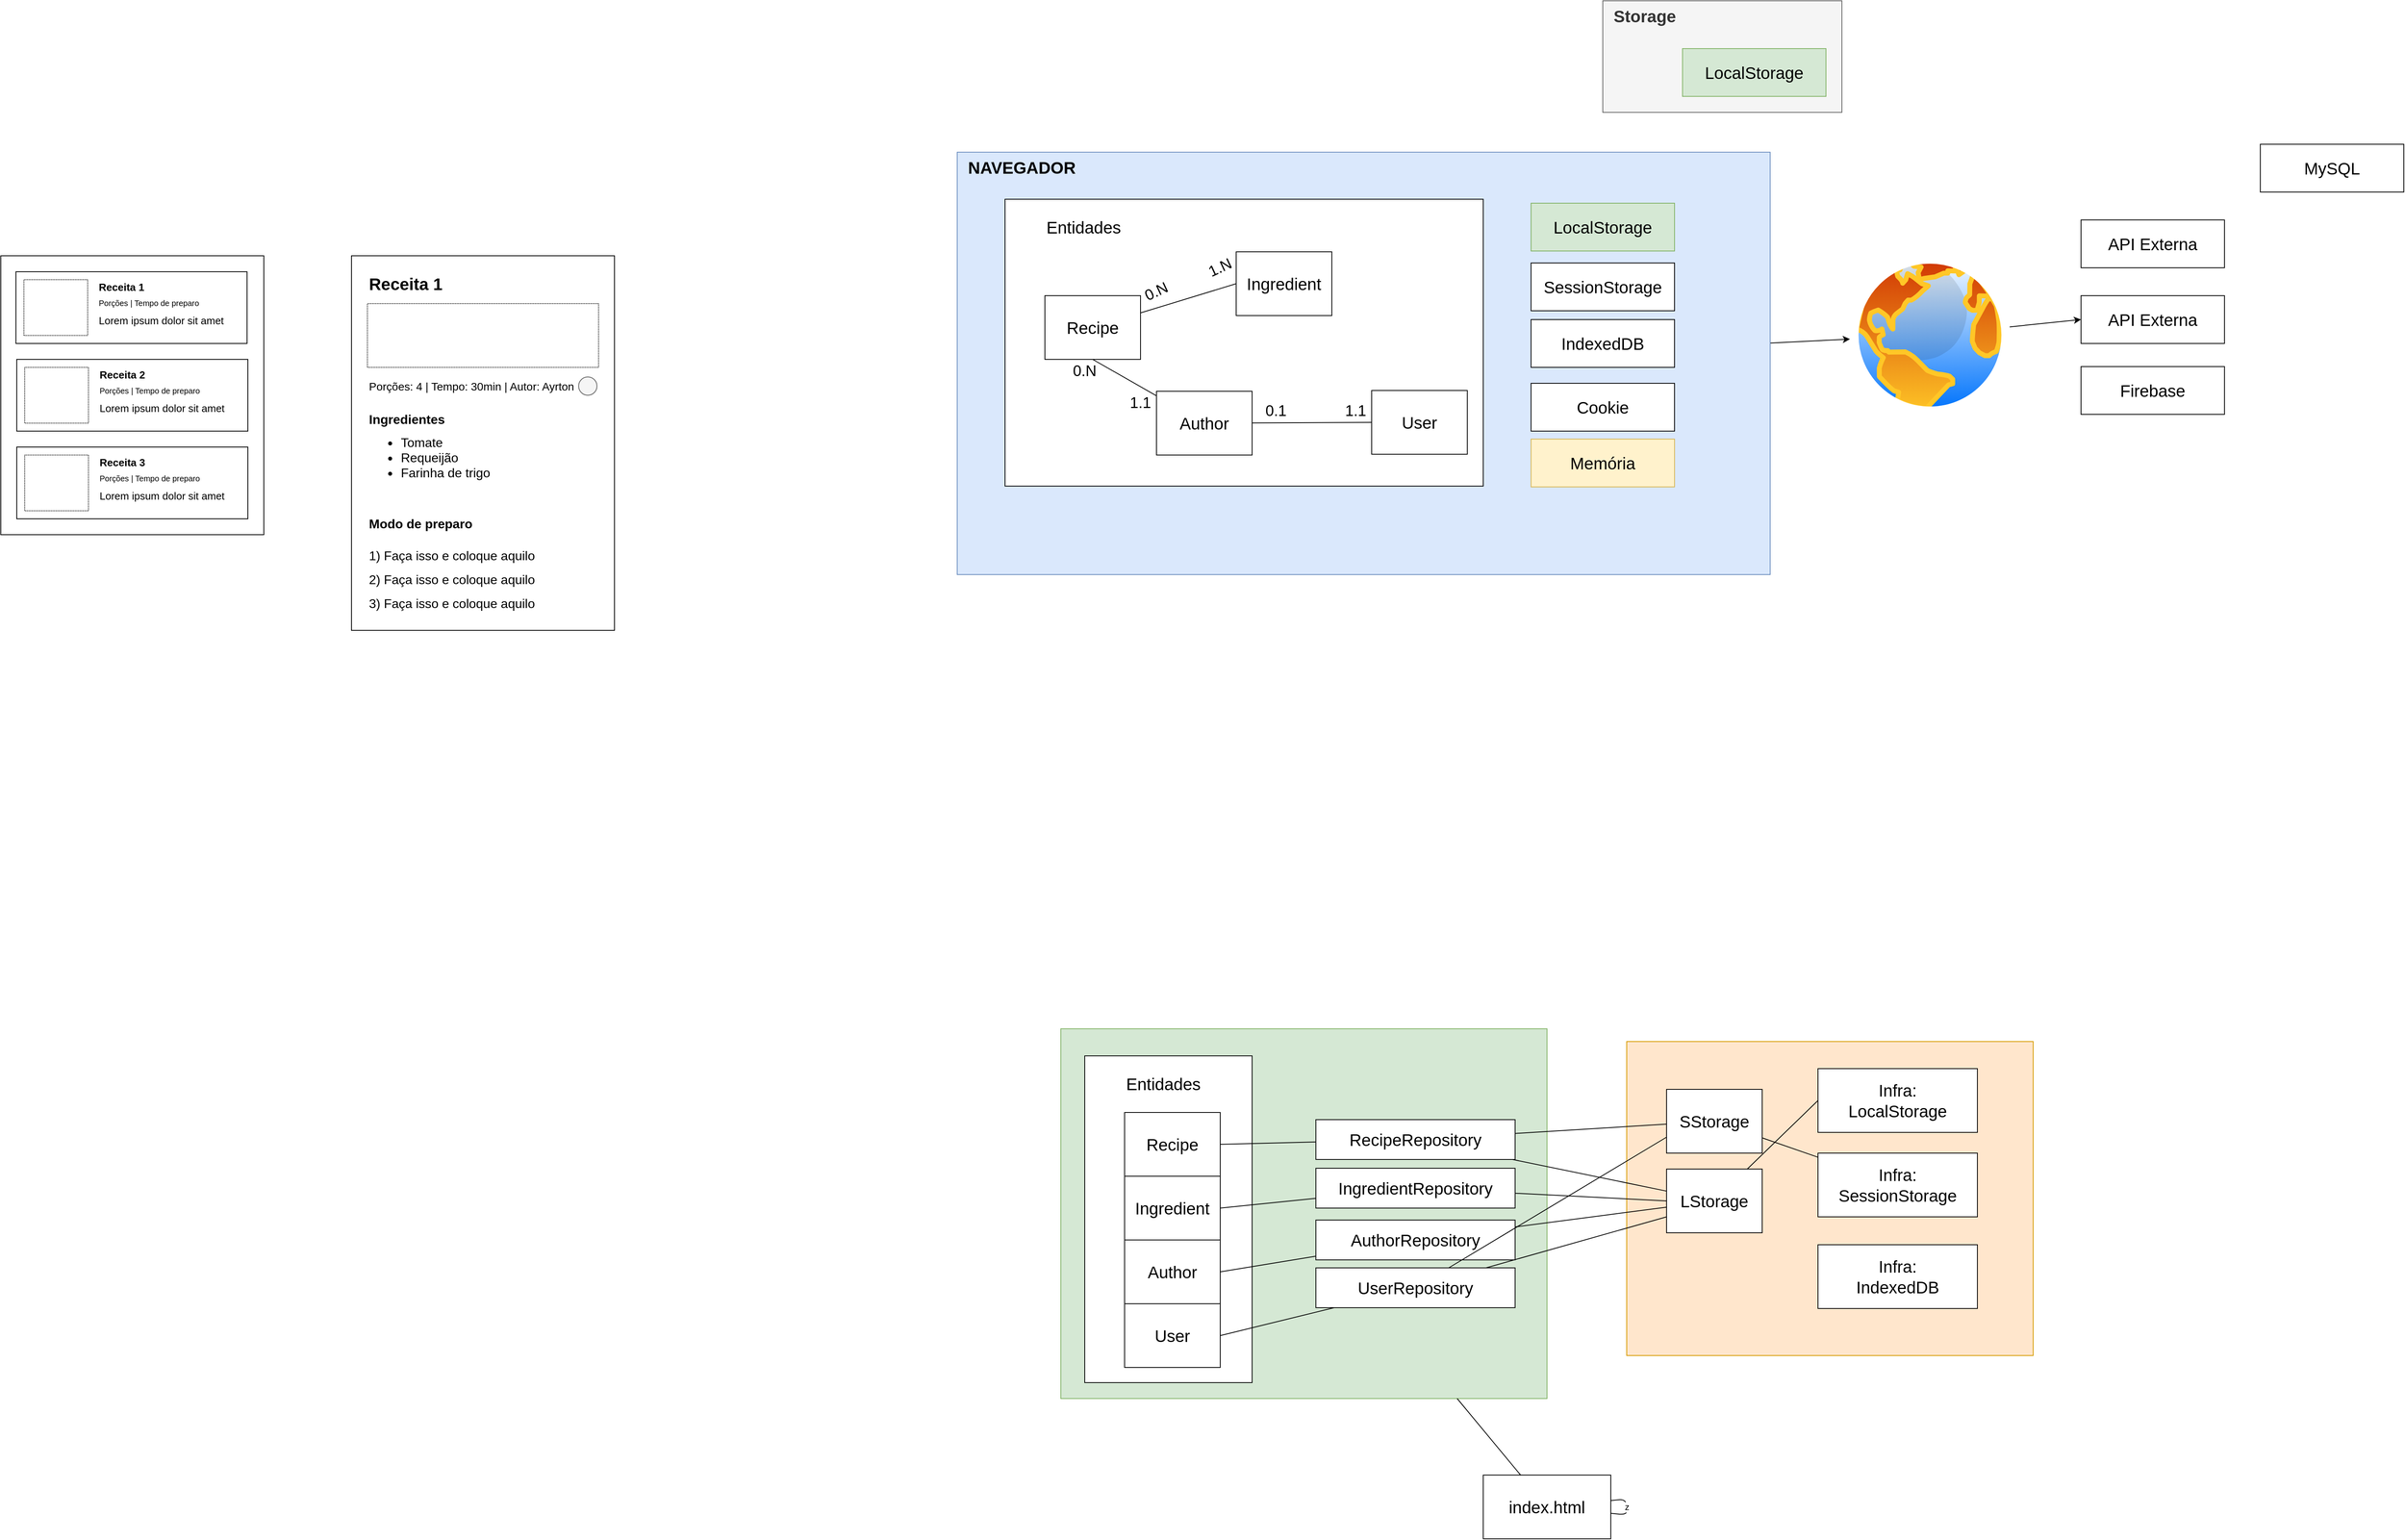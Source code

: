 <mxfile>
    <diagram id="Z4UUwyzKqeyKL6PjGZsP" name="Page-1">
        <mxGraphModel dx="1990" dy="1725" grid="1" gridSize="10" guides="1" tooltips="1" connect="1" arrows="1" fold="1" page="1" pageScale="1" pageWidth="850" pageHeight="1100" math="0" shadow="0">
            <root>
                <mxCell id="0"/>
                <mxCell id="1" parent="0"/>
                <mxCell id="79" value="" style="rounded=0;whiteSpace=wrap;html=1;fontSize=21;fillColor=#d5e8d4;strokeColor=#82b366;" vertex="1" parent="1">
                    <mxGeometry x="1380" y="500" width="610" height="464" as="geometry"/>
                </mxCell>
                <mxCell id="78" value="" style="rounded=0;whiteSpace=wrap;html=1;fontSize=21;fillColor=#ffe6cc;strokeColor=#d79b00;" vertex="1" parent="1">
                    <mxGeometry x="2090" y="516" width="510" height="394" as="geometry"/>
                </mxCell>
                <mxCell id="56" value="&amp;nbsp; &lt;b&gt;Storage&lt;/b&gt;" style="rounded=0;whiteSpace=wrap;html=1;fontSize=21;fillColor=#f5f5f5;fontColor=#333333;strokeColor=#666666;verticalAlign=top;align=left;" parent="1" vertex="1">
                    <mxGeometry x="2060" y="-790" width="300" height="140" as="geometry"/>
                </mxCell>
                <mxCell id="51" style="edgeStyle=none;html=1;fontSize=21;" parent="1" source="42" target="48" edge="1">
                    <mxGeometry relative="1" as="geometry"/>
                </mxCell>
                <mxCell id="42" value="&amp;nbsp; &lt;b&gt;NAVEGADOR&lt;/b&gt;" style="rounded=0;whiteSpace=wrap;html=1;fontSize=21;fillColor=#dae8fc;strokeColor=#6c8ebf;verticalAlign=top;align=left;" parent="1" vertex="1">
                    <mxGeometry x="1250" y="-600" width="1020" height="530" as="geometry"/>
                </mxCell>
                <mxCell id="2" value="" style="rounded=0;whiteSpace=wrap;html=1;fontSize=17;" parent="1" vertex="1">
                    <mxGeometry x="50" y="-470" width="330" height="350" as="geometry"/>
                </mxCell>
                <mxCell id="3" value="" style="rounded=0;whiteSpace=wrap;html=1;fontSize=17;" parent="1" vertex="1">
                    <mxGeometry x="69" y="-450" width="290" height="90" as="geometry"/>
                </mxCell>
                <mxCell id="4" value="" style="rounded=0;whiteSpace=wrap;html=1;fontSize=17;dashed=1;dashPattern=1 1;" parent="1" vertex="1">
                    <mxGeometry x="79" y="-440" width="80" height="70" as="geometry"/>
                </mxCell>
                <mxCell id="5" value="&lt;h1 style=&quot;font-size: 13px&quot;&gt;Receita 1&lt;/h1&gt;&lt;div&gt;&lt;br&gt;&lt;/div&gt;&lt;div&gt;&lt;span style=&quot;font-size: 13px&quot;&gt;Lorem ipsum dolor sit amet&lt;/span&gt;&lt;br&gt;&lt;/div&gt;" style="text;html=1;strokeColor=none;fillColor=none;spacing=6;spacingTop=-28;whiteSpace=wrap;overflow=hidden;rounded=0;fontSize=14;verticalAlign=top;horizontal=1;" parent="1" vertex="1">
                    <mxGeometry x="167" y="-430" width="190" height="80" as="geometry"/>
                </mxCell>
                <mxCell id="6" value="Porções | Tempo de preparo" style="text;html=1;strokeColor=none;fillColor=none;align=left;verticalAlign=middle;whiteSpace=wrap;rounded=0;fontSize=10;" parent="1" vertex="1">
                    <mxGeometry x="171" y="-421" width="170" height="20" as="geometry"/>
                </mxCell>
                <mxCell id="7" value="" style="rounded=0;whiteSpace=wrap;html=1;fontSize=17;" parent="1" vertex="1">
                    <mxGeometry x="70" y="-340" width="290" height="90" as="geometry"/>
                </mxCell>
                <mxCell id="8" value="" style="rounded=0;whiteSpace=wrap;html=1;fontSize=17;dashed=1;dashPattern=1 1;" parent="1" vertex="1">
                    <mxGeometry x="80" y="-330" width="80" height="70" as="geometry"/>
                </mxCell>
                <mxCell id="9" value="&lt;h1 style=&quot;font-size: 13px&quot;&gt;Receita 2&lt;/h1&gt;&lt;div&gt;&lt;br&gt;&lt;/div&gt;&lt;div&gt;&lt;span style=&quot;font-size: 13px&quot;&gt;Lorem ipsum dolor sit amet&lt;/span&gt;&lt;br&gt;&lt;/div&gt;" style="text;html=1;strokeColor=none;fillColor=none;spacing=6;spacingTop=-28;whiteSpace=wrap;overflow=hidden;rounded=0;fontSize=14;verticalAlign=top;horizontal=1;" parent="1" vertex="1">
                    <mxGeometry x="168" y="-320" width="190" height="80" as="geometry"/>
                </mxCell>
                <mxCell id="10" value="Porções | Tempo de preparo" style="text;html=1;strokeColor=none;fillColor=none;align=left;verticalAlign=middle;whiteSpace=wrap;rounded=0;fontSize=10;" parent="1" vertex="1">
                    <mxGeometry x="172" y="-311" width="170" height="20" as="geometry"/>
                </mxCell>
                <mxCell id="11" value="" style="rounded=0;whiteSpace=wrap;html=1;fontSize=17;" parent="1" vertex="1">
                    <mxGeometry x="70" y="-230" width="290" height="90" as="geometry"/>
                </mxCell>
                <mxCell id="12" value="" style="rounded=0;whiteSpace=wrap;html=1;fontSize=17;dashed=1;dashPattern=1 1;" parent="1" vertex="1">
                    <mxGeometry x="80" y="-220" width="80" height="70" as="geometry"/>
                </mxCell>
                <mxCell id="13" value="&lt;h1 style=&quot;font-size: 13px&quot;&gt;Receita 3&lt;/h1&gt;&lt;div&gt;&lt;br&gt;&lt;/div&gt;&lt;div&gt;&lt;span style=&quot;font-size: 13px&quot;&gt;Lorem ipsum dolor sit amet&lt;/span&gt;&lt;br&gt;&lt;/div&gt;" style="text;html=1;strokeColor=none;fillColor=none;spacing=6;spacingTop=-28;whiteSpace=wrap;overflow=hidden;rounded=0;fontSize=14;verticalAlign=top;horizontal=1;" parent="1" vertex="1">
                    <mxGeometry x="168" y="-210" width="190" height="80" as="geometry"/>
                </mxCell>
                <mxCell id="14" value="Porções | Tempo de preparo" style="text;html=1;strokeColor=none;fillColor=none;align=left;verticalAlign=middle;whiteSpace=wrap;rounded=0;fontSize=10;" parent="1" vertex="1">
                    <mxGeometry x="172" y="-201" width="170" height="20" as="geometry"/>
                </mxCell>
                <mxCell id="15" value="" style="rounded=0;whiteSpace=wrap;html=1;fontSize=17;" parent="1" vertex="1">
                    <mxGeometry x="490" y="-470" width="330" height="470" as="geometry"/>
                </mxCell>
                <mxCell id="16" value="Receita 1" style="text;html=1;strokeColor=none;fillColor=none;align=left;verticalAlign=middle;whiteSpace=wrap;rounded=0;dashed=1;dashPattern=1 1;fontSize=21;fontStyle=1" parent="1" vertex="1">
                    <mxGeometry x="510" y="-450" width="140" height="30" as="geometry"/>
                </mxCell>
                <mxCell id="17" value="" style="rounded=0;whiteSpace=wrap;html=1;dashed=1;dashPattern=1 1;fontSize=21;" parent="1" vertex="1">
                    <mxGeometry x="510" y="-410" width="290" height="80" as="geometry"/>
                </mxCell>
                <mxCell id="18" value="Ingredientes" style="text;html=1;strokeColor=none;fillColor=none;align=left;verticalAlign=middle;whiteSpace=wrap;rounded=0;dashed=1;dashPattern=1 1;fontSize=16;fontStyle=1" parent="1" vertex="1">
                    <mxGeometry x="510" y="-280" width="150" height="30" as="geometry"/>
                </mxCell>
                <mxCell id="19" value="&lt;ul&gt;&lt;li&gt;&lt;span&gt;Tomate&lt;/span&gt;&lt;/li&gt;&lt;li&gt;&lt;span&gt;Requeijão&lt;/span&gt;&lt;br&gt;&lt;/li&gt;&lt;li&gt;Farinha de trigo&lt;/li&gt;&lt;/ul&gt;" style="text;strokeColor=none;fillColor=none;html=1;whiteSpace=wrap;verticalAlign=middle;overflow=hidden;dashed=1;dashPattern=1 1;fontSize=16;align=left;" parent="1" vertex="1">
                    <mxGeometry x="510" y="-265" width="200" height="96" as="geometry"/>
                </mxCell>
                <mxCell id="20" value="Modo de preparo" style="text;html=1;strokeColor=none;fillColor=none;align=left;verticalAlign=middle;whiteSpace=wrap;rounded=0;dashed=1;dashPattern=1 1;fontSize=16;fontStyle=1" parent="1" vertex="1">
                    <mxGeometry x="510" y="-149" width="150" height="30" as="geometry"/>
                </mxCell>
                <mxCell id="21" value="1) Faça isso e coloque aquilo" style="text;html=1;strokeColor=none;fillColor=none;align=left;verticalAlign=middle;whiteSpace=wrap;rounded=0;dashed=1;dashPattern=1 1;fontSize=16;" parent="1" vertex="1">
                    <mxGeometry x="510" y="-114" width="290" height="40" as="geometry"/>
                </mxCell>
                <mxCell id="22" value="2) Faça isso e coloque aquilo" style="text;html=1;strokeColor=none;fillColor=none;align=left;verticalAlign=middle;whiteSpace=wrap;rounded=0;dashed=1;dashPattern=1 1;fontSize=16;" parent="1" vertex="1">
                    <mxGeometry x="510" y="-84" width="290" height="40" as="geometry"/>
                </mxCell>
                <mxCell id="23" value="3) Faça isso e coloque aquilo" style="text;html=1;strokeColor=none;fillColor=none;align=left;verticalAlign=middle;whiteSpace=wrap;rounded=0;dashed=1;dashPattern=1 1;fontSize=16;" parent="1" vertex="1">
                    <mxGeometry x="510" y="-54" width="290" height="40" as="geometry"/>
                </mxCell>
                <mxCell id="24" value="Porções: 4 | Tempo: 30min | Autor: Ayrton" style="text;html=1;strokeColor=none;fillColor=none;align=left;verticalAlign=middle;whiteSpace=wrap;rounded=0;dashed=1;dashPattern=1 1;fontSize=14;" parent="1" vertex="1">
                    <mxGeometry x="510" y="-321" width="290" height="30" as="geometry"/>
                </mxCell>
                <mxCell id="25" value="" style="ellipse;whiteSpace=wrap;html=1;aspect=fixed;fillColor=#f5f5f5;strokeColor=#666666;fontColor=#333333;" parent="1" vertex="1">
                    <mxGeometry x="775" y="-318" width="23" height="23" as="geometry"/>
                </mxCell>
                <mxCell id="26" value="" style="rounded=0;whiteSpace=wrap;html=1;fontSize=21;" parent="1" vertex="1">
                    <mxGeometry x="1310" y="-541" width="600" height="360" as="geometry"/>
                </mxCell>
                <mxCell id="39" style="edgeStyle=none;html=1;entryX=0;entryY=0.5;entryDx=0;entryDy=0;fontSize=19;endArrow=none;endFill=0;" parent="1" source="27" target="28" edge="1">
                    <mxGeometry relative="1" as="geometry"/>
                </mxCell>
                <mxCell id="27" value="&lt;font style=&quot;font-size: 21px&quot;&gt;Recipe&lt;/font&gt;" style="rounded=0;whiteSpace=wrap;html=1;" parent="1" vertex="1">
                    <mxGeometry x="1360" y="-420" width="120" height="80" as="geometry"/>
                </mxCell>
                <mxCell id="28" value="&lt;font style=&quot;font-size: 21px&quot;&gt;Ingredient&lt;/font&gt;" style="rounded=0;whiteSpace=wrap;html=1;" parent="1" vertex="1">
                    <mxGeometry x="1600" y="-475" width="120" height="80" as="geometry"/>
                </mxCell>
                <mxCell id="29" value="Entidades" style="text;html=1;strokeColor=none;fillColor=none;align=left;verticalAlign=middle;whiteSpace=wrap;rounded=0;fontSize=21;" parent="1" vertex="1">
                    <mxGeometry x="1360" y="-521" width="370" height="30" as="geometry"/>
                </mxCell>
                <mxCell id="30" value="&lt;font style=&quot;font-size: 21px&quot;&gt;User&lt;/font&gt;" style="rounded=0;whiteSpace=wrap;html=1;" parent="1" vertex="1">
                    <mxGeometry x="1770" y="-301" width="120" height="80" as="geometry"/>
                </mxCell>
                <mxCell id="32" style="edgeStyle=none;html=1;entryX=0;entryY=0.5;entryDx=0;entryDy=0;endArrow=none;endFill=0;" parent="1" source="31" target="30" edge="1">
                    <mxGeometry relative="1" as="geometry"/>
                </mxCell>
                <mxCell id="36" style="edgeStyle=none;html=1;entryX=0.5;entryY=1;entryDx=0;entryDy=0;fontSize=19;endArrow=none;endFill=0;" parent="1" source="31" target="27" edge="1">
                    <mxGeometry relative="1" as="geometry"/>
                </mxCell>
                <mxCell id="31" value="&lt;font style=&quot;font-size: 21px&quot;&gt;Author&lt;/font&gt;" style="rounded=0;whiteSpace=wrap;html=1;" parent="1" vertex="1">
                    <mxGeometry x="1500" y="-300" width="120" height="80" as="geometry"/>
                </mxCell>
                <mxCell id="33" value="1.1" style="text;html=1;strokeColor=none;fillColor=none;align=center;verticalAlign=middle;whiteSpace=wrap;rounded=0;fontSize=19;" parent="1" vertex="1">
                    <mxGeometry x="1720" y="-290" width="60" height="30" as="geometry"/>
                </mxCell>
                <mxCell id="34" value="0.1" style="text;html=1;strokeColor=none;fillColor=none;align=center;verticalAlign=middle;whiteSpace=wrap;rounded=0;fontSize=19;" parent="1" vertex="1">
                    <mxGeometry x="1620" y="-290" width="60" height="30" as="geometry"/>
                </mxCell>
                <mxCell id="37" value="1.1" style="text;html=1;strokeColor=none;fillColor=none;align=center;verticalAlign=middle;whiteSpace=wrap;rounded=0;fontSize=19;" parent="1" vertex="1">
                    <mxGeometry x="1450" y="-300" width="60" height="30" as="geometry"/>
                </mxCell>
                <mxCell id="38" value="0.N" style="text;html=1;strokeColor=none;fillColor=none;align=center;verticalAlign=middle;whiteSpace=wrap;rounded=0;fontSize=19;" parent="1" vertex="1">
                    <mxGeometry x="1380" y="-340" width="60" height="30" as="geometry"/>
                </mxCell>
                <mxCell id="40" value="1.N" style="text;html=1;strokeColor=none;fillColor=none;align=center;verticalAlign=middle;whiteSpace=wrap;rounded=0;fontSize=19;rotation=-25;" parent="1" vertex="1">
                    <mxGeometry x="1550" y="-470" width="60" height="30" as="geometry"/>
                </mxCell>
                <mxCell id="41" value="0.N" style="text;html=1;strokeColor=none;fillColor=none;align=center;verticalAlign=middle;whiteSpace=wrap;rounded=0;fontSize=19;rotation=-25;" parent="1" vertex="1">
                    <mxGeometry x="1470" y="-440" width="60" height="30" as="geometry"/>
                </mxCell>
                <mxCell id="43" value="LocalStorage" style="rounded=0;whiteSpace=wrap;html=1;fontSize=21;fillColor=#d5e8d4;strokeColor=#82b366;" parent="1" vertex="1">
                    <mxGeometry x="1970" y="-536" width="180" height="60" as="geometry"/>
                </mxCell>
                <mxCell id="44" value="SessionStorage" style="rounded=0;whiteSpace=wrap;html=1;fontSize=21;" parent="1" vertex="1">
                    <mxGeometry x="1970" y="-461" width="180" height="60" as="geometry"/>
                </mxCell>
                <mxCell id="45" value="IndexedDB" style="rounded=0;whiteSpace=wrap;html=1;fontSize=21;" parent="1" vertex="1">
                    <mxGeometry x="1970" y="-390" width="180" height="60" as="geometry"/>
                </mxCell>
                <mxCell id="46" value="Cookie" style="rounded=0;whiteSpace=wrap;html=1;fontSize=21;" parent="1" vertex="1">
                    <mxGeometry x="1970" y="-310" width="180" height="60" as="geometry"/>
                </mxCell>
                <mxCell id="47" value="Memória" style="rounded=0;whiteSpace=wrap;html=1;fontSize=21;fillColor=#fff2cc;strokeColor=#d6b656;" parent="1" vertex="1">
                    <mxGeometry x="1970" y="-240" width="180" height="60" as="geometry"/>
                </mxCell>
                <mxCell id="52" style="edgeStyle=none;html=1;entryX=0;entryY=0.5;entryDx=0;entryDy=0;fontSize=21;" parent="1" source="48" target="50" edge="1">
                    <mxGeometry relative="1" as="geometry"/>
                </mxCell>
                <mxCell id="48" value="" style="aspect=fixed;perimeter=ellipsePerimeter;html=1;align=center;shadow=0;dashed=0;spacingTop=3;image;image=img/lib/active_directory/internet_globe.svg;fontSize=21;" parent="1" vertex="1">
                    <mxGeometry x="2370" y="-471" width="201" height="201" as="geometry"/>
                </mxCell>
                <mxCell id="49" value="API Externa" style="rounded=0;whiteSpace=wrap;html=1;fontSize=21;" parent="1" vertex="1">
                    <mxGeometry x="2660" y="-515" width="180" height="60" as="geometry"/>
                </mxCell>
                <mxCell id="50" value="API Externa" style="rounded=0;whiteSpace=wrap;html=1;fontSize=21;" parent="1" vertex="1">
                    <mxGeometry x="2660" y="-420" width="180" height="60" as="geometry"/>
                </mxCell>
                <mxCell id="53" value="Firebase" style="rounded=0;whiteSpace=wrap;html=1;fontSize=21;" parent="1" vertex="1">
                    <mxGeometry x="2660" y="-331" width="180" height="60" as="geometry"/>
                </mxCell>
                <mxCell id="54" value="MySQL" style="rounded=0;whiteSpace=wrap;html=1;fontSize=21;" parent="1" vertex="1">
                    <mxGeometry x="2885" y="-610" width="180" height="60" as="geometry"/>
                </mxCell>
                <mxCell id="55" value="LocalStorage" style="rounded=0;whiteSpace=wrap;html=1;fontSize=21;fillColor=#d5e8d4;strokeColor=#82b366;" parent="1" vertex="1">
                    <mxGeometry x="2160" y="-730" width="180" height="60" as="geometry"/>
                </mxCell>
                <mxCell id="57" value="" style="rounded=0;whiteSpace=wrap;html=1;fontSize=21;" vertex="1" parent="1">
                    <mxGeometry x="1410" y="534" width="210" height="410" as="geometry"/>
                </mxCell>
                <mxCell id="59" value="&lt;font style=&quot;font-size: 21px&quot;&gt;Recipe&lt;/font&gt;" style="rounded=0;whiteSpace=wrap;html=1;" vertex="1" parent="1">
                    <mxGeometry x="1460" y="605" width="120" height="80" as="geometry"/>
                </mxCell>
                <mxCell id="60" value="&lt;font style=&quot;font-size: 21px&quot;&gt;Ingredient&lt;/font&gt;" style="rounded=0;whiteSpace=wrap;html=1;" vertex="1" parent="1">
                    <mxGeometry x="1460" y="685" width="120" height="80" as="geometry"/>
                </mxCell>
                <mxCell id="61" value="Entidades" style="text;html=1;strokeColor=none;fillColor=none;align=left;verticalAlign=middle;whiteSpace=wrap;rounded=0;fontSize=21;" vertex="1" parent="1">
                    <mxGeometry x="1460" y="554" width="370" height="30" as="geometry"/>
                </mxCell>
                <mxCell id="62" value="&lt;font style=&quot;font-size: 21px&quot;&gt;User&lt;/font&gt;" style="rounded=0;whiteSpace=wrap;html=1;" vertex="1" parent="1">
                    <mxGeometry x="1460" y="845" width="120" height="80" as="geometry"/>
                </mxCell>
                <mxCell id="65" value="&lt;font style=&quot;font-size: 21px&quot;&gt;Author&lt;/font&gt;" style="rounded=0;whiteSpace=wrap;html=1;" vertex="1" parent="1">
                    <mxGeometry x="1460" y="765" width="120" height="80" as="geometry"/>
                </mxCell>
                <mxCell id="76" style="edgeStyle=none;html=1;entryX=0;entryY=0.5;entryDx=0;entryDy=0;endArrow=none;endFill=0;" edge="1" parent="1" source="72" target="73">
                    <mxGeometry relative="1" as="geometry">
                        <mxPoint x="2340" y="695" as="targetPoint"/>
                    </mxGeometry>
                </mxCell>
                <mxCell id="72" value="&lt;font style=&quot;font-size: 21px&quot;&gt;LStorage&lt;/font&gt;" style="rounded=0;whiteSpace=wrap;html=1;" vertex="1" parent="1">
                    <mxGeometry x="2140" y="676" width="120" height="80" as="geometry"/>
                </mxCell>
                <mxCell id="73" value="&lt;font style=&quot;font-size: 21px&quot;&gt;Infra:&lt;br&gt;LocalStorage&lt;/font&gt;" style="rounded=0;whiteSpace=wrap;html=1;" vertex="1" parent="1">
                    <mxGeometry x="2330" y="550" width="200" height="80" as="geometry"/>
                </mxCell>
                <mxCell id="74" value="&lt;font style=&quot;font-size: 21px&quot;&gt;Infra:&lt;br&gt;SessionStorage&lt;/font&gt;" style="rounded=0;whiteSpace=wrap;html=1;" vertex="1" parent="1">
                    <mxGeometry x="2330" y="656" width="200" height="80" as="geometry"/>
                </mxCell>
                <mxCell id="75" value="&lt;font style=&quot;font-size: 21px&quot;&gt;Infra:&lt;br&gt;IndexedDB&lt;/font&gt;" style="rounded=0;whiteSpace=wrap;html=1;" vertex="1" parent="1">
                    <mxGeometry x="2330" y="771" width="200" height="80" as="geometry"/>
                </mxCell>
                <mxCell id="95" style="edgeStyle=none;html=1;endArrow=none;endFill=0;" edge="1" parent="1" source="77" target="79">
                    <mxGeometry relative="1" as="geometry"/>
                </mxCell>
                <mxCell id="77" value="&lt;font style=&quot;font-size: 21px&quot;&gt;index.html&lt;/font&gt;" style="rounded=0;whiteSpace=wrap;html=1;" vertex="1" parent="1">
                    <mxGeometry x="1910" y="1060" width="160" height="80" as="geometry"/>
                </mxCell>
                <mxCell id="86" style="edgeStyle=none;html=1;entryX=1;entryY=0.5;entryDx=0;entryDy=0;endArrow=none;endFill=0;" edge="1" parent="1" source="81" target="59">
                    <mxGeometry relative="1" as="geometry"/>
                </mxCell>
                <mxCell id="91" style="edgeStyle=none;html=1;endArrow=none;endFill=0;" edge="1" parent="1" source="81" target="72">
                    <mxGeometry relative="1" as="geometry"/>
                </mxCell>
                <mxCell id="99" style="edgeStyle=none;html=1;endArrow=none;endFill=0;" edge="1" parent="1" source="81" target="96">
                    <mxGeometry relative="1" as="geometry"/>
                </mxCell>
                <mxCell id="81" value="&lt;font style=&quot;font-size: 21px&quot;&gt;RecipeRepository&lt;/font&gt;&lt;span style=&quot;color: rgba(0 , 0 , 0 , 0) ; font-family: monospace ; font-size: 0px&quot;&gt;%3CmxGraphModel%3E%3Croot%3E%3CmxCell%20id%3D%220%22%2F%3E%3CmxCell%20id%3D%221%22%20parent%3D%220%22%2F%3E%3CmxCell%20id%3D%222%22%20value%3D%22%26lt%3Bfont%20style%3D%26quot%3Bfont-size%3A%2021px%26quot%3B%26gt%3BRecipe%26lt%3B%2Ffont%26gt%3B%22%20style%3D%22rounded%3D0%3BwhiteSpace%3Dwrap%3Bhtml%3D1%3B%22%20vertex%3D%221%22%20parent%3D%221%22%3E%3CmxGeometry%20x%3D%221350%22%20y%3D%22621%22%20width%3D%22120%22%20height%3D%2280%22%20as%3D%22geometry%22%2F%3E%3C%2FmxCell%3E%3C%2Froot%3E%3C%2FmxGraphModel%3E&lt;/span&gt;" style="rounded=0;whiteSpace=wrap;html=1;" vertex="1" parent="1">
                    <mxGeometry x="1700" y="614" width="250" height="50" as="geometry"/>
                </mxCell>
                <mxCell id="87" style="edgeStyle=none;html=1;entryX=1;entryY=0.5;entryDx=0;entryDy=0;endArrow=none;endFill=0;" edge="1" parent="1" source="82" target="60">
                    <mxGeometry relative="1" as="geometry"/>
                </mxCell>
                <mxCell id="92" style="edgeStyle=none;html=1;entryX=0;entryY=0.5;entryDx=0;entryDy=0;endArrow=none;endFill=0;" edge="1" parent="1" source="82" target="72">
                    <mxGeometry relative="1" as="geometry"/>
                </mxCell>
                <mxCell id="82" value="&lt;font style=&quot;font-size: 21px&quot;&gt;IngredientRepository&lt;/font&gt;&lt;span style=&quot;color: rgba(0 , 0 , 0 , 0) ; font-family: monospace ; font-size: 0px&quot;&gt;%3CmxGraphModel%3E%3Croot%3E%3CmxCell%20id%3D%220%22%2F%3E%3CmxCell%20id%3D%221%22%20parent%3D%220%22%2F%3E%3CmxCell%20id%3D%222%22%20value%3D%22%26lt%3Bfont%20style%3D%26quot%3Bfont-size%3A%2021px%26quot%3B%26gt%3BRecipe%26lt%3B%2Ffont%26gt%3B%22%20style%3D%22rounded%3D0%3BwhiteSpace%3Dwrap%3Bhtml%3D1%3B%22%20vertex%3D%221%22%20parent%3D%221%22%3E%3CmxGeometry%20x%3D%221350%22%20y%3D%22621%22%20width%3D%22120%22%20height%3D%2280%22%20as%3D%22geometry%22%2F%3E%3C%2FmxCell%3E%3C%2Froot%3E%3C%2FmxGraphModel%3E&lt;/span&gt;" style="rounded=0;whiteSpace=wrap;html=1;" vertex="1" parent="1">
                    <mxGeometry x="1700" y="675" width="250" height="50" as="geometry"/>
                </mxCell>
                <mxCell id="88" style="edgeStyle=none;html=1;entryX=1;entryY=0.5;entryDx=0;entryDy=0;endArrow=none;endFill=0;" edge="1" parent="1" source="83" target="65">
                    <mxGeometry relative="1" as="geometry"/>
                </mxCell>
                <mxCell id="93" style="edgeStyle=none;html=1;endArrow=none;endFill=0;" edge="1" parent="1" source="83" target="72">
                    <mxGeometry relative="1" as="geometry"/>
                </mxCell>
                <mxCell id="83" value="&lt;font style=&quot;font-size: 21px&quot;&gt;AuthorRepository&lt;/font&gt;&lt;span style=&quot;color: rgba(0 , 0 , 0 , 0) ; font-family: monospace ; font-size: 0px&quot;&gt;%3CmxGraphModel%3E%3Croot%3E%3CmxCell%20id%3D%220%22%2F%3E%3CmxCell%20id%3D%221%22%20parent%3D%220%22%2F%3E%3CmxCell%20id%3D%222%22%20value%3D%22%26lt%3Bfont%20style%3D%26quot%3Bfont-size%3A%2021px%26quot%3B%26gt%3BRecipe%26lt%3B%2Ffont%26gt%3B%22%20style%3D%22rounded%3D0%3BwhiteSpace%3Dwrap%3Bhtml%3D1%3B%22%20vertex%3D%221%22%20parent%3D%221%22%3E%3CmxGeometry%20x%3D%221350%22%20y%3D%22621%22%20width%3D%22120%22%20height%3D%2280%22%20as%3D%22geometry%22%2F%3E%3C%2FmxCell%3E%3C%2Froot%3E%3C%2FmxGraphModel%3E&lt;/span&gt;" style="rounded=0;whiteSpace=wrap;html=1;" vertex="1" parent="1">
                    <mxGeometry x="1700" y="740" width="250" height="50" as="geometry"/>
                </mxCell>
                <mxCell id="89" style="edgeStyle=none;html=1;entryX=1;entryY=0.5;entryDx=0;entryDy=0;endArrow=none;endFill=0;" edge="1" parent="1" source="84" target="62">
                    <mxGeometry relative="1" as="geometry"/>
                </mxCell>
                <mxCell id="94" style="edgeStyle=none;html=1;entryX=0;entryY=0.75;entryDx=0;entryDy=0;endArrow=none;endFill=0;" edge="1" parent="1" source="84" target="72">
                    <mxGeometry relative="1" as="geometry"/>
                </mxCell>
                <mxCell id="100" style="edgeStyle=none;html=1;entryX=0;entryY=0.75;entryDx=0;entryDy=0;endArrow=none;endFill=0;" edge="1" parent="1" source="84" target="96">
                    <mxGeometry relative="1" as="geometry"/>
                </mxCell>
                <mxCell id="84" value="&lt;font style=&quot;font-size: 21px&quot;&gt;UserRepository&lt;/font&gt;&lt;span style=&quot;color: rgba(0 , 0 , 0 , 0) ; font-family: monospace ; font-size: 0px&quot;&gt;%3CmxGraphModel%3E%3Croot%3E%3CmxCell%20id%3D%220%22%2F%3E%3CmxCell%20id%3D%221%22%20parent%3D%220%22%2F%3E%3CmxCell%20id%3D%222%22%20value%3D%22%26lt%3Bfont%20style%3D%26quot%3Bfont-size%3A%2021px%26quot%3B%26gt%3BRecipe%26lt%3B%2Ffont%26gt%3B%22%20style%3D%22rounded%3D0%3BwhiteSpace%3Dwrap%3Bhtml%3D1%3B%22%20vertex%3D%221%22%20parent%3D%221%22%3E%3CmxGeometry%20x%3D%221350%22%20y%3D%22621%22%20width%3D%22120%22%20height%3D%2280%22%20as%3D%22geometry%22%2F%3E%3C%2FmxCell%3E%3C%2Froot%3E%3C%2FmxGraphModel%3E&lt;/span&gt;" style="rounded=0;whiteSpace=wrap;html=1;" vertex="1" parent="1">
                    <mxGeometry x="1700" y="800" width="250" height="50" as="geometry"/>
                </mxCell>
                <mxCell id="90" value="z" style="edgeStyle=none;html=1;endArrow=none;endFill=0;" edge="1" parent="1" source="77" target="77">
                    <mxGeometry relative="1" as="geometry"/>
                </mxCell>
                <mxCell id="98" style="edgeStyle=none;html=1;endArrow=none;endFill=0;" edge="1" parent="1" source="96" target="74">
                    <mxGeometry relative="1" as="geometry"/>
                </mxCell>
                <mxCell id="96" value="&lt;font style=&quot;font-size: 21px&quot;&gt;SStorage&lt;/font&gt;" style="rounded=0;whiteSpace=wrap;html=1;" vertex="1" parent="1">
                    <mxGeometry x="2140" y="576" width="120" height="80" as="geometry"/>
                </mxCell>
            </root>
        </mxGraphModel>
    </diagram>
</mxfile>